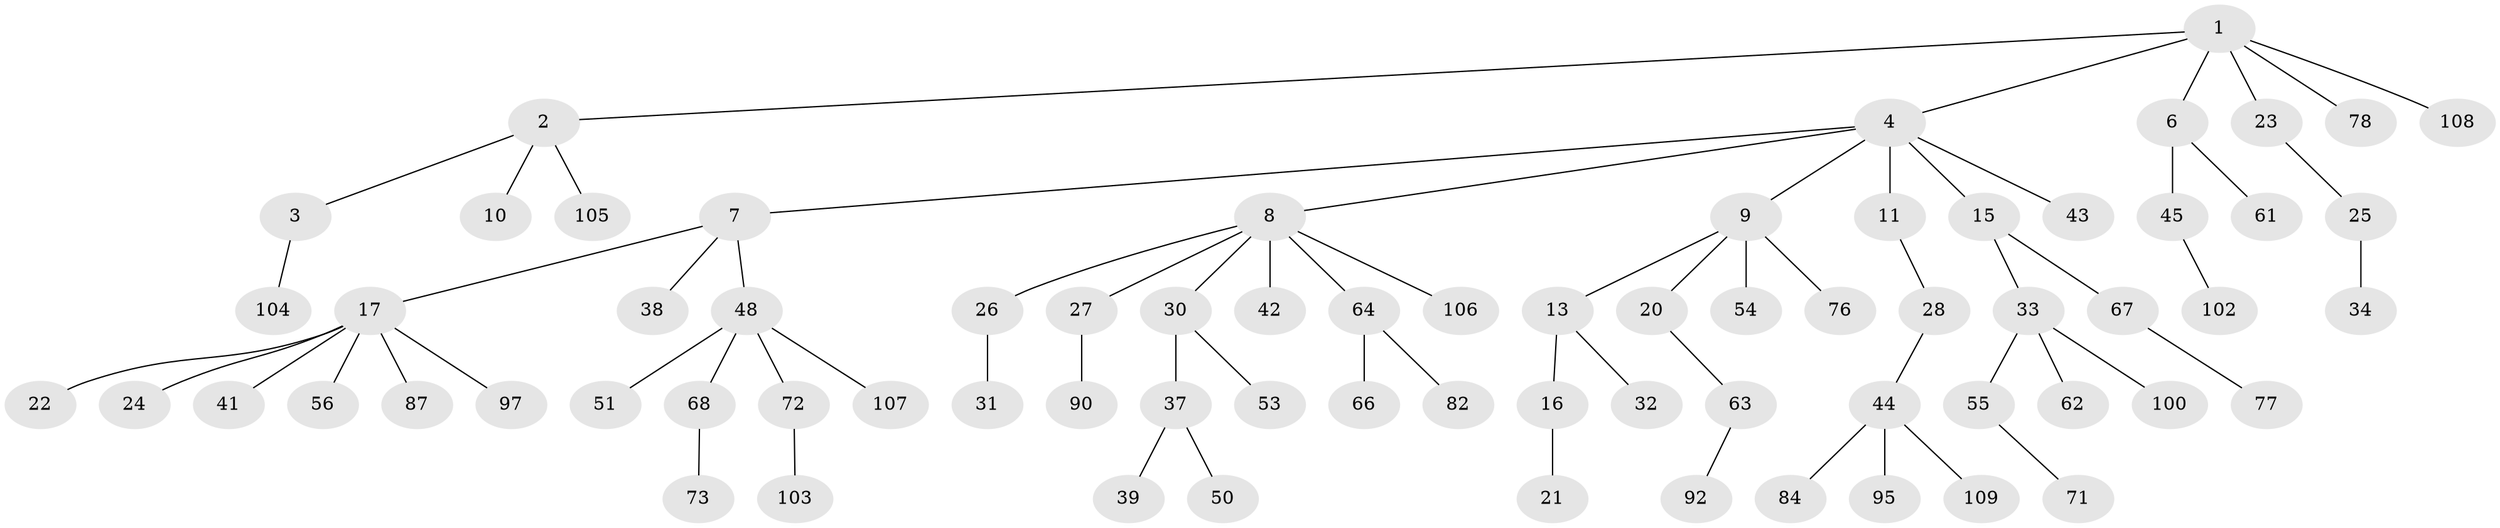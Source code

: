 // original degree distribution, {4: 0.1, 3: 0.09090909090909091, 5: 0.02727272727272727, 7: 0.00909090909090909, 6: 0.00909090909090909, 2: 0.22727272727272727, 8: 0.00909090909090909, 1: 0.5272727272727272}
// Generated by graph-tools (version 1.1) at 2025/42/03/06/25 10:42:03]
// undirected, 72 vertices, 71 edges
graph export_dot {
graph [start="1"]
  node [color=gray90,style=filled];
  1 [super="+19"];
  2 [super="+14"];
  3 [super="+49"];
  4 [super="+5"];
  6 [super="+74"];
  7 [super="+83"];
  8 [super="+12"];
  9 [super="+18"];
  10 [super="+96"];
  11 [super="+52"];
  13 [super="+58"];
  15 [super="+36"];
  16 [super="+47"];
  17 [super="+40"];
  20;
  21 [super="+46"];
  22;
  23;
  24;
  25 [super="+29"];
  26 [super="+65"];
  27 [super="+60"];
  28 [super="+70"];
  30 [super="+99"];
  31;
  32;
  33 [super="+35"];
  34 [super="+94"];
  37;
  38;
  39;
  41 [super="+59"];
  42 [super="+85"];
  43 [super="+89"];
  44 [super="+98"];
  45 [super="+79"];
  48 [super="+57"];
  50;
  51;
  53 [super="+93"];
  54 [super="+101"];
  55;
  56;
  61 [super="+81"];
  62 [super="+88"];
  63 [super="+86"];
  64 [super="+69"];
  66;
  67;
  68 [super="+75"];
  71;
  72;
  73;
  76 [super="+80"];
  77 [super="+91"];
  78;
  82;
  84;
  87;
  90;
  92;
  95;
  97;
  100;
  102;
  103 [super="+110"];
  104;
  105;
  106;
  107;
  108;
  109;
  1 -- 2;
  1 -- 4;
  1 -- 6;
  1 -- 108;
  1 -- 78;
  1 -- 23;
  2 -- 3;
  2 -- 10;
  2 -- 105;
  3 -- 104;
  4 -- 8;
  4 -- 11;
  4 -- 43;
  4 -- 9;
  4 -- 7;
  4 -- 15;
  6 -- 45;
  6 -- 61;
  7 -- 17;
  7 -- 38;
  7 -- 48;
  8 -- 26;
  8 -- 27;
  8 -- 30;
  8 -- 64;
  8 -- 106;
  8 -- 42;
  9 -- 13;
  9 -- 20;
  9 -- 54;
  9 -- 76;
  11 -- 28;
  13 -- 16;
  13 -- 32;
  15 -- 33;
  15 -- 67;
  16 -- 21;
  17 -- 22;
  17 -- 24;
  17 -- 41;
  17 -- 56;
  17 -- 87;
  17 -- 97;
  20 -- 63;
  23 -- 25;
  25 -- 34;
  26 -- 31;
  27 -- 90;
  28 -- 44;
  30 -- 37;
  30 -- 53;
  33 -- 55;
  33 -- 100;
  33 -- 62;
  37 -- 39;
  37 -- 50;
  44 -- 84;
  44 -- 95;
  44 -- 109;
  45 -- 102;
  48 -- 51;
  48 -- 107;
  48 -- 72;
  48 -- 68;
  55 -- 71;
  63 -- 92;
  64 -- 66;
  64 -- 82;
  67 -- 77;
  68 -- 73;
  72 -- 103;
}
